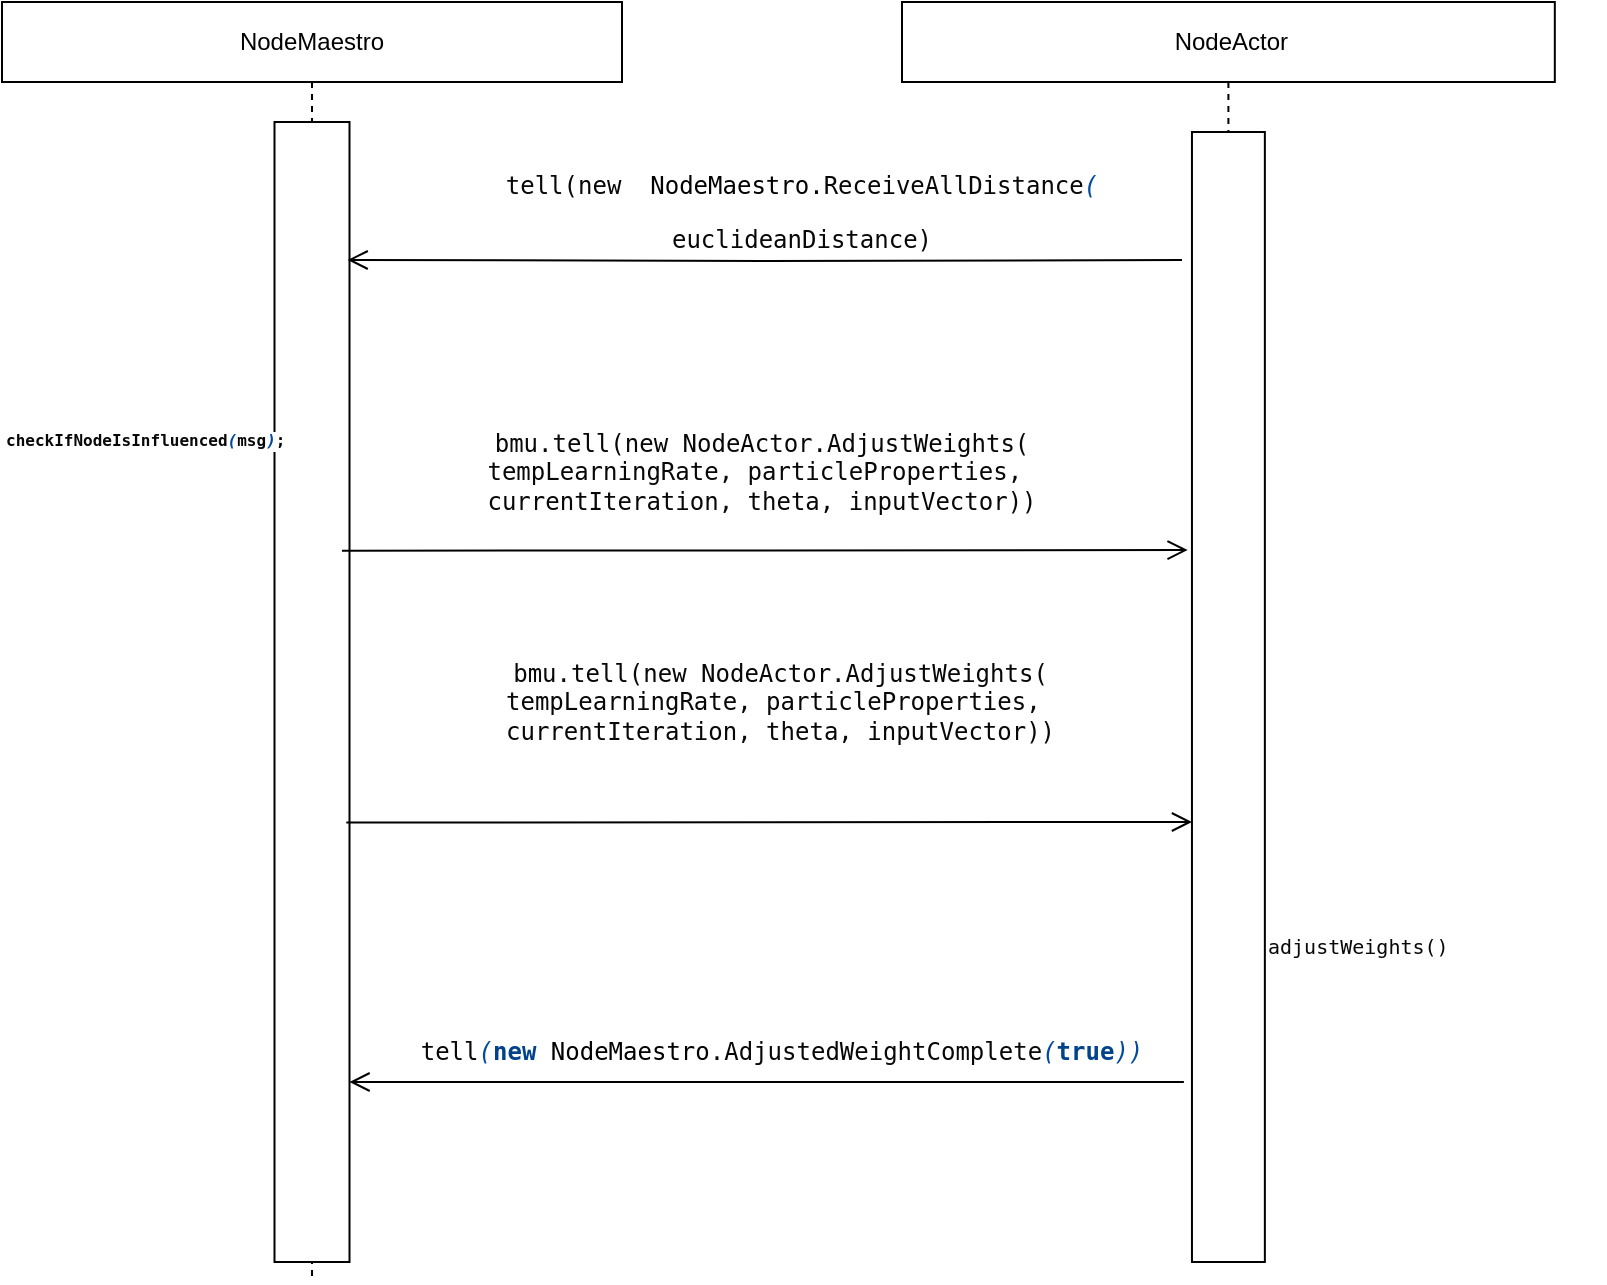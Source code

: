 <mxfile version="15.8.9" type="github">
  <diagram id="kgx4clCe2iQRf7dcnx9X" name="Page-1">
    <mxGraphModel dx="1038" dy="537" grid="1" gridSize="10" guides="1" tooltips="1" connect="1" arrows="1" fold="1" page="1" pageScale="1" pageWidth="827" pageHeight="1169" math="0" shadow="0">
      <root>
        <mxCell id="0" />
        <mxCell id="1" parent="0" />
        <mxCell id="B1zWNN1JKAn-6X6YhLuU-1" value="NodeMaestro" style="shape=umlLifeline;perimeter=lifelinePerimeter;whiteSpace=wrap;html=1;container=1;collapsible=0;recursiveResize=0;outlineConnect=0;" vertex="1" parent="1">
          <mxGeometry x="10" y="100" width="310" height="640" as="geometry" />
        </mxCell>
        <mxCell id="B1zWNN1JKAn-6X6YhLuU-2" value="" style="rounded=0;whiteSpace=wrap;html=1;" vertex="1" parent="B1zWNN1JKAn-6X6YhLuU-1">
          <mxGeometry x="136.25" y="60" width="37.5" height="570" as="geometry" />
        </mxCell>
        <mxCell id="B1zWNN1JKAn-6X6YhLuU-15" value="&lt;pre style=&quot;background-color: rgb(255 , 255 , 255) ; color: rgb(8 , 8 , 8) ; font-family: &amp;#34;droid sans mono dotted&amp;#34; , monospace ; font-size: 8px&quot;&gt;&lt;b&gt;checkIfNodeIsInfluenced&lt;span style=&quot;color: #004b9f ; font-style: italic&quot;&gt;(&lt;/span&gt;msg&lt;span style=&quot;color: #004b9f ; font-style: italic&quot;&gt;)&lt;/span&gt;;&lt;/b&gt;&lt;/pre&gt;" style="text;whiteSpace=wrap;html=1;" vertex="1" parent="B1zWNN1JKAn-6X6YhLuU-1">
          <mxGeometry y="200" width="90" height="40" as="geometry" />
        </mxCell>
        <mxCell id="B1zWNN1JKAn-6X6YhLuU-26" value="" style="edgeStyle=orthogonalEdgeStyle;html=1;verticalAlign=bottom;endArrow=open;endSize=8;strokeColor=#000000;rounded=0;entryX=0.975;entryY=0.121;entryDx=0;entryDy=0;entryPerimeter=0;" edge="1" parent="B1zWNN1JKAn-6X6YhLuU-1">
          <mxGeometry relative="1" as="geometry">
            <mxPoint x="173.752" y="540" as="targetPoint" />
            <mxPoint x="590.94" y="540.03" as="sourcePoint" />
            <Array as="points" />
          </mxGeometry>
        </mxCell>
        <mxCell id="B1zWNN1JKAn-6X6YhLuU-4" value="&amp;nbsp;NodeActor" style="shape=umlLifeline;perimeter=lifelinePerimeter;whiteSpace=wrap;html=1;container=1;collapsible=0;recursiveResize=0;outlineConnect=0;" vertex="1" parent="1">
          <mxGeometry x="460" y="100" width="326.41" height="630" as="geometry" />
        </mxCell>
        <mxCell id="B1zWNN1JKAn-6X6YhLuU-5" value="" style="rounded=0;whiteSpace=wrap;html=1;" vertex="1" parent="B1zWNN1JKAn-6X6YhLuU-4">
          <mxGeometry x="144.98" y="65" width="36.45" height="565" as="geometry" />
        </mxCell>
        <mxCell id="B1zWNN1JKAn-6X6YhLuU-20" value="&lt;pre style=&quot;background-color: rgb(255 , 255 , 255) ; color: rgb(8 , 8 , 8) ; font-family: &amp;#34;droid sans mono dotted&amp;#34; , monospace ; font-size: 10px&quot;&gt;adjustWeights()&lt;/pre&gt;" style="text;whiteSpace=wrap;html=1;" vertex="1" parent="B1zWNN1JKAn-6X6YhLuU-4">
          <mxGeometry x="181.43" y="450" width="170" height="50" as="geometry" />
        </mxCell>
        <mxCell id="B1zWNN1JKAn-6X6YhLuU-25" value="" style="edgeStyle=orthogonalEdgeStyle;html=1;verticalAlign=bottom;endArrow=open;endSize=8;strokeColor=#000000;rounded=0;entryX=-0.059;entryY=0.37;entryDx=0;entryDy=0;entryPerimeter=0;exitX=0.9;exitY=0.376;exitDx=0;exitDy=0;exitPerimeter=0;" edge="1" parent="B1zWNN1JKAn-6X6YhLuU-4">
          <mxGeometry relative="1" as="geometry">
            <mxPoint x="144.979" y="410.0" as="targetPoint" />
            <mxPoint x="-277.85" y="410.27" as="sourcePoint" />
            <Array as="points">
              <mxPoint x="145" y="410" />
            </Array>
          </mxGeometry>
        </mxCell>
        <mxCell id="B1zWNN1JKAn-6X6YhLuU-8" value="" style="edgeStyle=orthogonalEdgeStyle;html=1;verticalAlign=bottom;endArrow=open;endSize=8;strokeColor=#000000;rounded=0;entryX=-0.059;entryY=0.37;entryDx=0;entryDy=0;entryPerimeter=0;exitX=0.9;exitY=0.376;exitDx=0;exitDy=0;exitPerimeter=0;" edge="1" parent="1" source="B1zWNN1JKAn-6X6YhLuU-2" target="B1zWNN1JKAn-6X6YhLuU-5">
          <mxGeometry relative="1" as="geometry">
            <mxPoint x="570" y="310" as="targetPoint" />
            <mxPoint x="222" y="370" as="sourcePoint" />
            <Array as="points" />
          </mxGeometry>
        </mxCell>
        <mxCell id="B1zWNN1JKAn-6X6YhLuU-9" style="edgeStyle=orthogonalEdgeStyle;rounded=0;orthogonalLoop=1;jettySize=auto;html=1;exitX=0.5;exitY=1;exitDx=0;exitDy=0;fontSize=10;" edge="1" parent="1">
          <mxGeometry relative="1" as="geometry">
            <mxPoint x="385" y="585" as="sourcePoint" />
            <mxPoint x="385" y="585" as="targetPoint" />
          </mxGeometry>
        </mxCell>
        <mxCell id="B1zWNN1JKAn-6X6YhLuU-13" value="" style="edgeStyle=orthogonalEdgeStyle;html=1;verticalAlign=bottom;endArrow=open;endSize=8;strokeColor=#000000;rounded=0;entryX=0.975;entryY=0.121;entryDx=0;entryDy=0;entryPerimeter=0;" edge="1" parent="1" target="B1zWNN1JKAn-6X6YhLuU-2">
          <mxGeometry relative="1" as="geometry">
            <mxPoint x="220" y="230" as="targetPoint" />
            <mxPoint x="600" y="229" as="sourcePoint" />
            <Array as="points" />
          </mxGeometry>
        </mxCell>
        <mxCell id="B1zWNN1JKAn-6X6YhLuU-18" value="&lt;pre style=&quot;color: rgb(0 , 0 , 0) ; font-size: 12px ; font-style: normal ; font-weight: 400 ; letter-spacing: normal ; text-align: center ; text-indent: 0px ; text-transform: none ; word-spacing: 0px ; background-color: rgb(255 , 255 , 255)&quot;&gt;&lt;font color=&quot;#080808&quot; face=&quot;jetbrains mono, monospace&quot;&gt;bmu.tell(new NodeActor.AdjustWeights(&lt;br&gt;tempLearningRate, particleProperties, &lt;br&gt;currentIteration, theta, inputVector))&lt;/font&gt;&lt;/pre&gt;" style="text;whiteSpace=wrap;html=1;fontSize=10;" vertex="1" parent="1">
          <mxGeometry x="260" y="410" width="280" height="80" as="geometry" />
        </mxCell>
        <mxCell id="B1zWNN1JKAn-6X6YhLuU-14" value="&lt;pre style=&quot;background-color: #ffffff ; color: #080808 ; font-family: &amp;#34;jetbrains mono&amp;#34; , monospace ; font-size: 9 8pt&quot;&gt;tell(&lt;span style=&quot;white-space: normal&quot;&gt;new&amp;nbsp;&amp;nbsp;&lt;/span&gt;&lt;span style=&quot;white-space: normal ; font-family: &amp;#34;droid sans mono dotted&amp;#34; , monospace ; color: rgb(0 , 0 , 0)&quot;&gt;NodeMaestro&lt;/span&gt;&lt;span style=&quot;white-space: normal ; font-family: &amp;#34;droid sans mono dotted&amp;#34; , monospace&quot;&gt;.ReceiveAllDistance&lt;/span&gt;&lt;span style=&quot;white-space: normal ; font-family: &amp;#34;droid sans mono dotted&amp;#34; , monospace ; color: rgb(0 , 75 , 159) ; font-style: italic&quot;&gt;(&lt;/span&gt;&lt;/pre&gt;&lt;pre style=&quot;background-color: #ffffff ; color: #080808 ; font-family: &amp;#34;jetbrains mono&amp;#34; , monospace ; font-size: 9 8pt&quot;&gt;&lt;span style=&quot;white-space: normal ; font-family: &amp;#34;droid sans mono dotted&amp;#34; , monospace&quot;&gt;euclideanDistance&lt;/span&gt;&lt;span style=&quot;white-space: normal&quot;&gt;)&lt;/span&gt;&lt;/pre&gt;" style="text;html=1;strokeColor=none;fillColor=none;align=center;verticalAlign=middle;whiteSpace=wrap;rounded=0;" vertex="1" parent="1">
          <mxGeometry x="280" y="190" width="260" height="30" as="geometry" />
        </mxCell>
        <mxCell id="B1zWNN1JKAn-6X6YhLuU-17" value="&lt;pre style=&quot;background-color: rgb(255 , 255 , 255)&quot;&gt;&lt;font color=&quot;#080808&quot; face=&quot;jetbrains mono, monospace&quot;&gt;bmu.tell(new NodeActor.AdjustWeights(&lt;br/&gt;tempLearningRate, particleProperties, &lt;br/&gt;currentIteration, theta, inputVector))&lt;br&gt;&lt;/font&gt;&lt;/pre&gt;" style="text;html=1;strokeColor=none;fillColor=none;align=center;verticalAlign=middle;whiteSpace=wrap;rounded=0;" vertex="1" parent="1">
          <mxGeometry x="260" y="320" width="260" height="30" as="geometry" />
        </mxCell>
        <mxCell id="B1zWNN1JKAn-6X6YhLuU-21" value="&lt;pre style=&quot;background-color: #ffffff ; color: #080808 ; font-family: &amp;#34;jetbrains mono&amp;#34; , monospace ; font-size: 9 8pt&quot;&gt;&lt;pre style=&quot;font-family: &amp;#34;droid sans mono dotted&amp;#34; , monospace&quot;&gt;tell&lt;span style=&quot;color: #004b9f ; font-style: italic&quot;&gt;(&lt;/span&gt;&lt;span style=&quot;color: #00428c ; font-weight: bold&quot;&gt;new &lt;/span&gt;&lt;span style=&quot;color: #000000&quot;&gt;NodeMaestro&lt;/span&gt;.AdjustedWeightComplete&lt;span style=&quot;color: #004b9f ; font-style: italic&quot;&gt;(&lt;/span&gt;&lt;span style=&quot;color: #00428c ; font-weight: bold&quot;&gt;true&lt;/span&gt;&lt;span style=&quot;color: #004b9f ; font-style: italic&quot;&gt;))&lt;/span&gt;&lt;/pre&gt;&lt;/pre&gt;" style="text;html=1;strokeColor=none;fillColor=none;align=center;verticalAlign=middle;whiteSpace=wrap;rounded=0;" vertex="1" parent="1">
          <mxGeometry x="270" y="610" width="260" height="30" as="geometry" />
        </mxCell>
      </root>
    </mxGraphModel>
  </diagram>
</mxfile>
